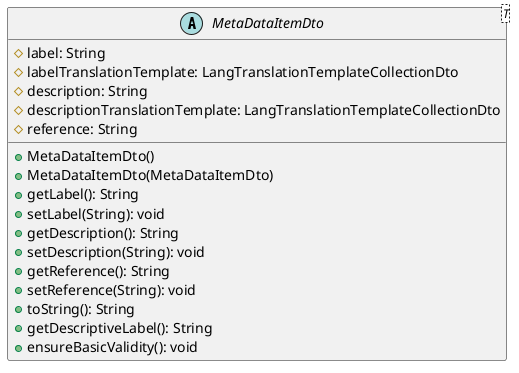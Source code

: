 @startuml

    abstract class MetaDataItemDto<T> [[MetaDataItemDto.html]] {
        #label: String
        #labelTranslationTemplate: LangTranslationTemplateCollectionDto
        #description: String
        #descriptionTranslationTemplate: LangTranslationTemplateCollectionDto
        #reference: String
        +MetaDataItemDto()
        +MetaDataItemDto(MetaDataItemDto)
        +getLabel(): String
        +setLabel(String): void
        +getDescription(): String
        +setDescription(String): void
        +getReference(): String
        +setReference(String): void
        +toString(): String
        +getDescriptiveLabel(): String
        +ensureBasicValidity(): void
    }

@enduml
